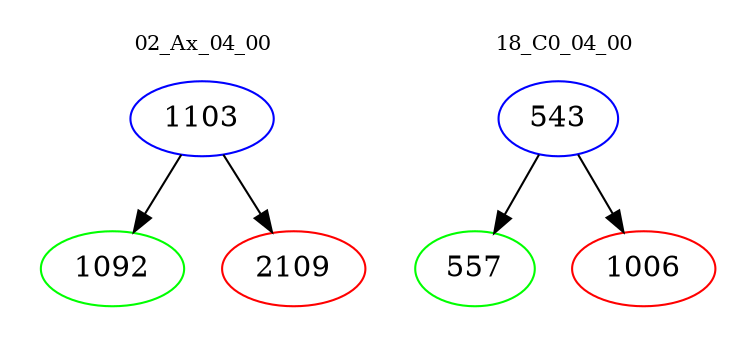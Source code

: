 digraph{
subgraph cluster_0 {
color = white
label = "02_Ax_04_00";
fontsize=10;
T0_1103 [label="1103", color="blue"]
T0_1103 -> T0_1092 [color="black"]
T0_1092 [label="1092", color="green"]
T0_1103 -> T0_2109 [color="black"]
T0_2109 [label="2109", color="red"]
}
subgraph cluster_1 {
color = white
label = "18_C0_04_00";
fontsize=10;
T1_543 [label="543", color="blue"]
T1_543 -> T1_557 [color="black"]
T1_557 [label="557", color="green"]
T1_543 -> T1_1006 [color="black"]
T1_1006 [label="1006", color="red"]
}
}

